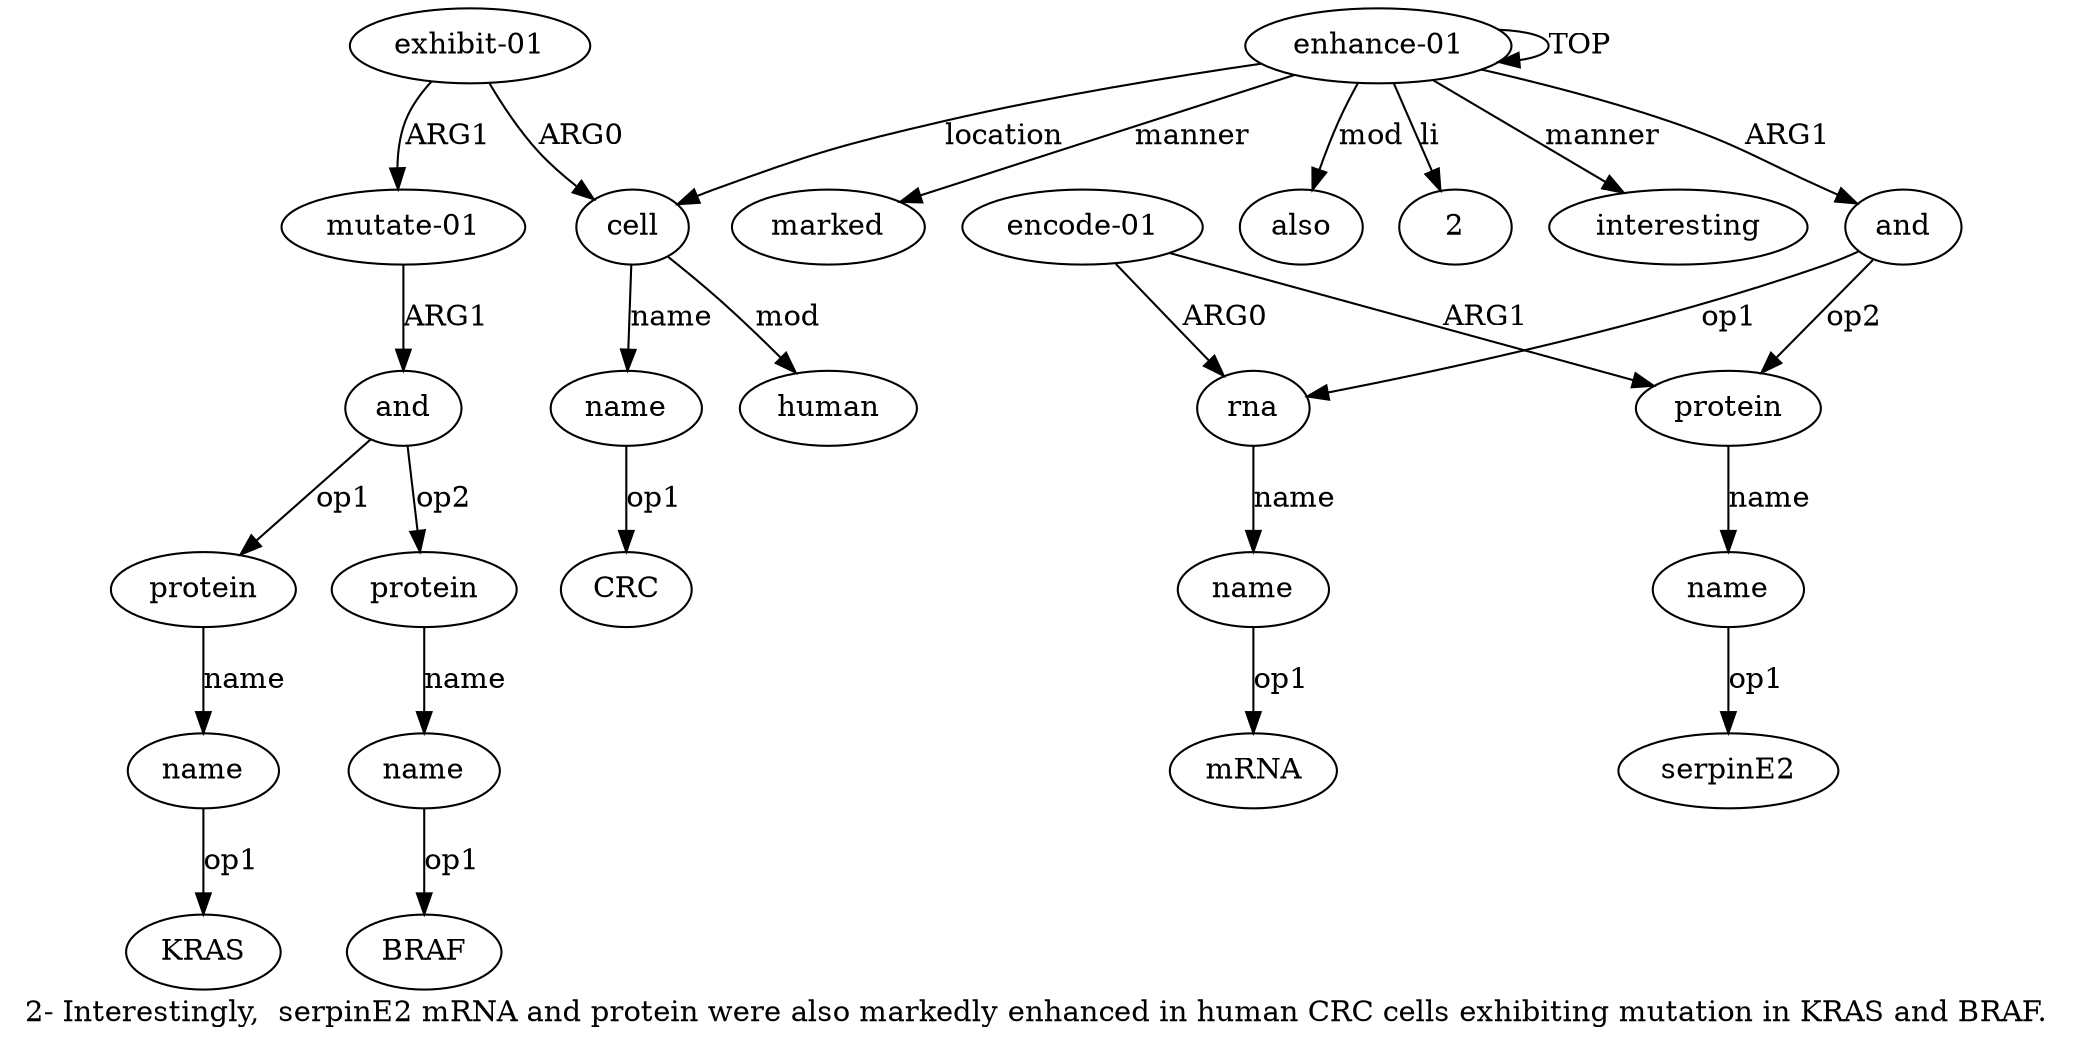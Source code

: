 digraph  {
	graph [label="2- Interestingly,  serpinE2 mRNA and protein were also markedly enhanced in human CRC cells exhibiting mutation in KRAS and BRAF."];
	node [label="\N"];
	"a10 CRC"	 [color=black,
		gold_ind=-1,
		gold_label=CRC,
		label=CRC,
		test_ind=-1,
		test_label=CRC];
	"a3 mRNA"	 [color=black,
		gold_ind=-1,
		gold_label=mRNA,
		label=mRNA,
		test_ind=-1,
		test_label=mRNA];
	"a17 BRAF"	 [color=black,
		gold_ind=-1,
		gold_label=BRAF,
		label=BRAF,
		test_ind=-1,
		test_label=BRAF];
	"a0 2"	 [color=black,
		gold_ind=-1,
		gold_label=2,
		label=2,
		test_ind=-1,
		test_label=2];
	a15	 [color=black,
		gold_ind=15,
		gold_label=name,
		label=name,
		test_ind=15,
		test_label=name];
	"a15 KRAS"	 [color=black,
		gold_ind=-1,
		gold_label=KRAS,
		label=KRAS,
		test_ind=-1,
		test_label=KRAS];
	a15 -> "a15 KRAS" [key=0,
	color=black,
	gold_label=op1,
	label=op1,
	test_label=op1];
a14 [color=black,
	gold_ind=14,
	gold_label=protein,
	label=protein,
	test_ind=14,
	test_label=protein];
a14 -> a15 [key=0,
color=black,
gold_label=name,
label=name,
test_label=name];
a17 [color=black,
gold_ind=17,
gold_label=name,
label=name,
test_ind=17,
test_label=name];
a17 -> "a17 BRAF" [key=0,
color=black,
gold_label=op1,
label=op1,
test_label=op1];
a16 [color=black,
gold_ind=16,
gold_label=protein,
label=protein,
test_ind=16,
test_label=protein];
a16 -> a17 [key=0,
color=black,
gold_label=name,
label=name,
test_label=name];
a11 [color=black,
gold_ind=11,
gold_label="exhibit-01",
label="exhibit-01",
test_ind=11,
test_label="exhibit-01"];
a12 [color=black,
gold_ind=12,
gold_label="mutate-01",
label="mutate-01",
test_ind=12,
test_label="mutate-01"];
a11 -> a12 [key=0,
color=black,
gold_label=ARG1,
label=ARG1,
test_label=ARG1];
a9 [color=black,
gold_ind=9,
gold_label=cell,
label=cell,
test_ind=9,
test_label=cell];
a11 -> a9 [key=0,
color=black,
gold_label=ARG0,
label=ARG0,
test_label=ARG0];
a10 [color=black,
gold_ind=10,
gold_label=name,
label=name,
test_ind=10,
test_label=name];
a10 -> "a10 CRC" [key=0,
color=black,
gold_label=op1,
label=op1,
test_label=op1];
a13 [color=black,
gold_ind=13,
gold_label=and,
label=and,
test_ind=13,
test_label=and];
a13 -> a14 [key=0,
color=black,
gold_label=op1,
label=op1,
test_label=op1];
a13 -> a16 [key=0,
color=black,
gold_label=op2,
label=op2,
test_label=op2];
a12 -> a13 [key=0,
color=black,
gold_label=ARG1,
label=ARG1,
test_label=ARG1];
a19 [color=black,
gold_ind=19,
gold_label=interesting,
label=interesting,
test_ind=19,
test_label=interesting];
a18 [color=black,
gold_ind=18,
gold_label=human,
label=human,
test_ind=18,
test_label=human];
a1 [color=black,
gold_ind=1,
gold_label=and,
label=and,
test_ind=1,
test_label=and];
a2 [color=black,
gold_ind=2,
gold_label=rna,
label=rna,
test_ind=2,
test_label=rna];
a1 -> a2 [key=0,
color=black,
gold_label=op1,
label=op1,
test_label=op1];
a5 [color=black,
gold_ind=5,
gold_label=protein,
label=protein,
test_ind=5,
test_label=protein];
a1 -> a5 [key=0,
color=black,
gold_label=op2,
label=op2,
test_label=op2];
a0 [color=black,
gold_ind=0,
gold_label="enhance-01",
label="enhance-01",
test_ind=0,
test_label="enhance-01"];
a0 -> "a0 2" [key=0,
color=black,
gold_label=li,
label=li,
test_label=li];
a0 -> a19 [key=0,
color=black,
gold_label=manner,
label=manner,
test_label=manner];
a0 -> a1 [key=0,
color=black,
gold_label=ARG1,
label=ARG1,
test_label=ARG1];
a0 -> a0 [key=0,
color=black,
gold_label=TOP,
label=TOP,
test_label=TOP];
a7 [color=black,
gold_ind=7,
gold_label=marked,
label=marked,
test_ind=7,
test_label=marked];
a0 -> a7 [key=0,
color=black,
gold_label=manner,
label=manner,
test_label=manner];
a0 -> a9 [key=0,
color=black,
gold_label=location,
label=location,
test_label=location];
a8 [color=black,
gold_ind=8,
gold_label=also,
label=also,
test_ind=8,
test_label=also];
a0 -> a8 [key=0,
color=black,
gold_label=mod,
label=mod,
test_label=mod];
a3 [color=black,
gold_ind=3,
gold_label=name,
label=name,
test_ind=3,
test_label=name];
a3 -> "a3 mRNA" [key=0,
color=black,
gold_label=op1,
label=op1,
test_label=op1];
a2 -> a3 [key=0,
color=black,
gold_label=name,
label=name,
test_label=name];
a6 [color=black,
gold_ind=6,
gold_label=name,
label=name,
test_ind=6,
test_label=name];
a5 -> a6 [key=0,
color=black,
gold_label=name,
label=name,
test_label=name];
a4 [color=black,
gold_ind=4,
gold_label="encode-01",
label="encode-01",
test_ind=4,
test_label="encode-01"];
a4 -> a2 [key=0,
color=black,
gold_label=ARG0,
label=ARG0,
test_label=ARG0];
a4 -> a5 [key=0,
color=black,
gold_label=ARG1,
label=ARG1,
test_label=ARG1];
"a6 serpinE2" [color=black,
gold_ind=-1,
gold_label=serpinE2,
label=serpinE2,
test_ind=-1,
test_label=serpinE2];
a6 -> "a6 serpinE2" [key=0,
color=black,
gold_label=op1,
label=op1,
test_label=op1];
a9 -> a10 [key=0,
color=black,
gold_label=name,
label=name,
test_label=name];
a9 -> a18 [key=0,
color=black,
gold_label=mod,
label=mod,
test_label=mod];
}
